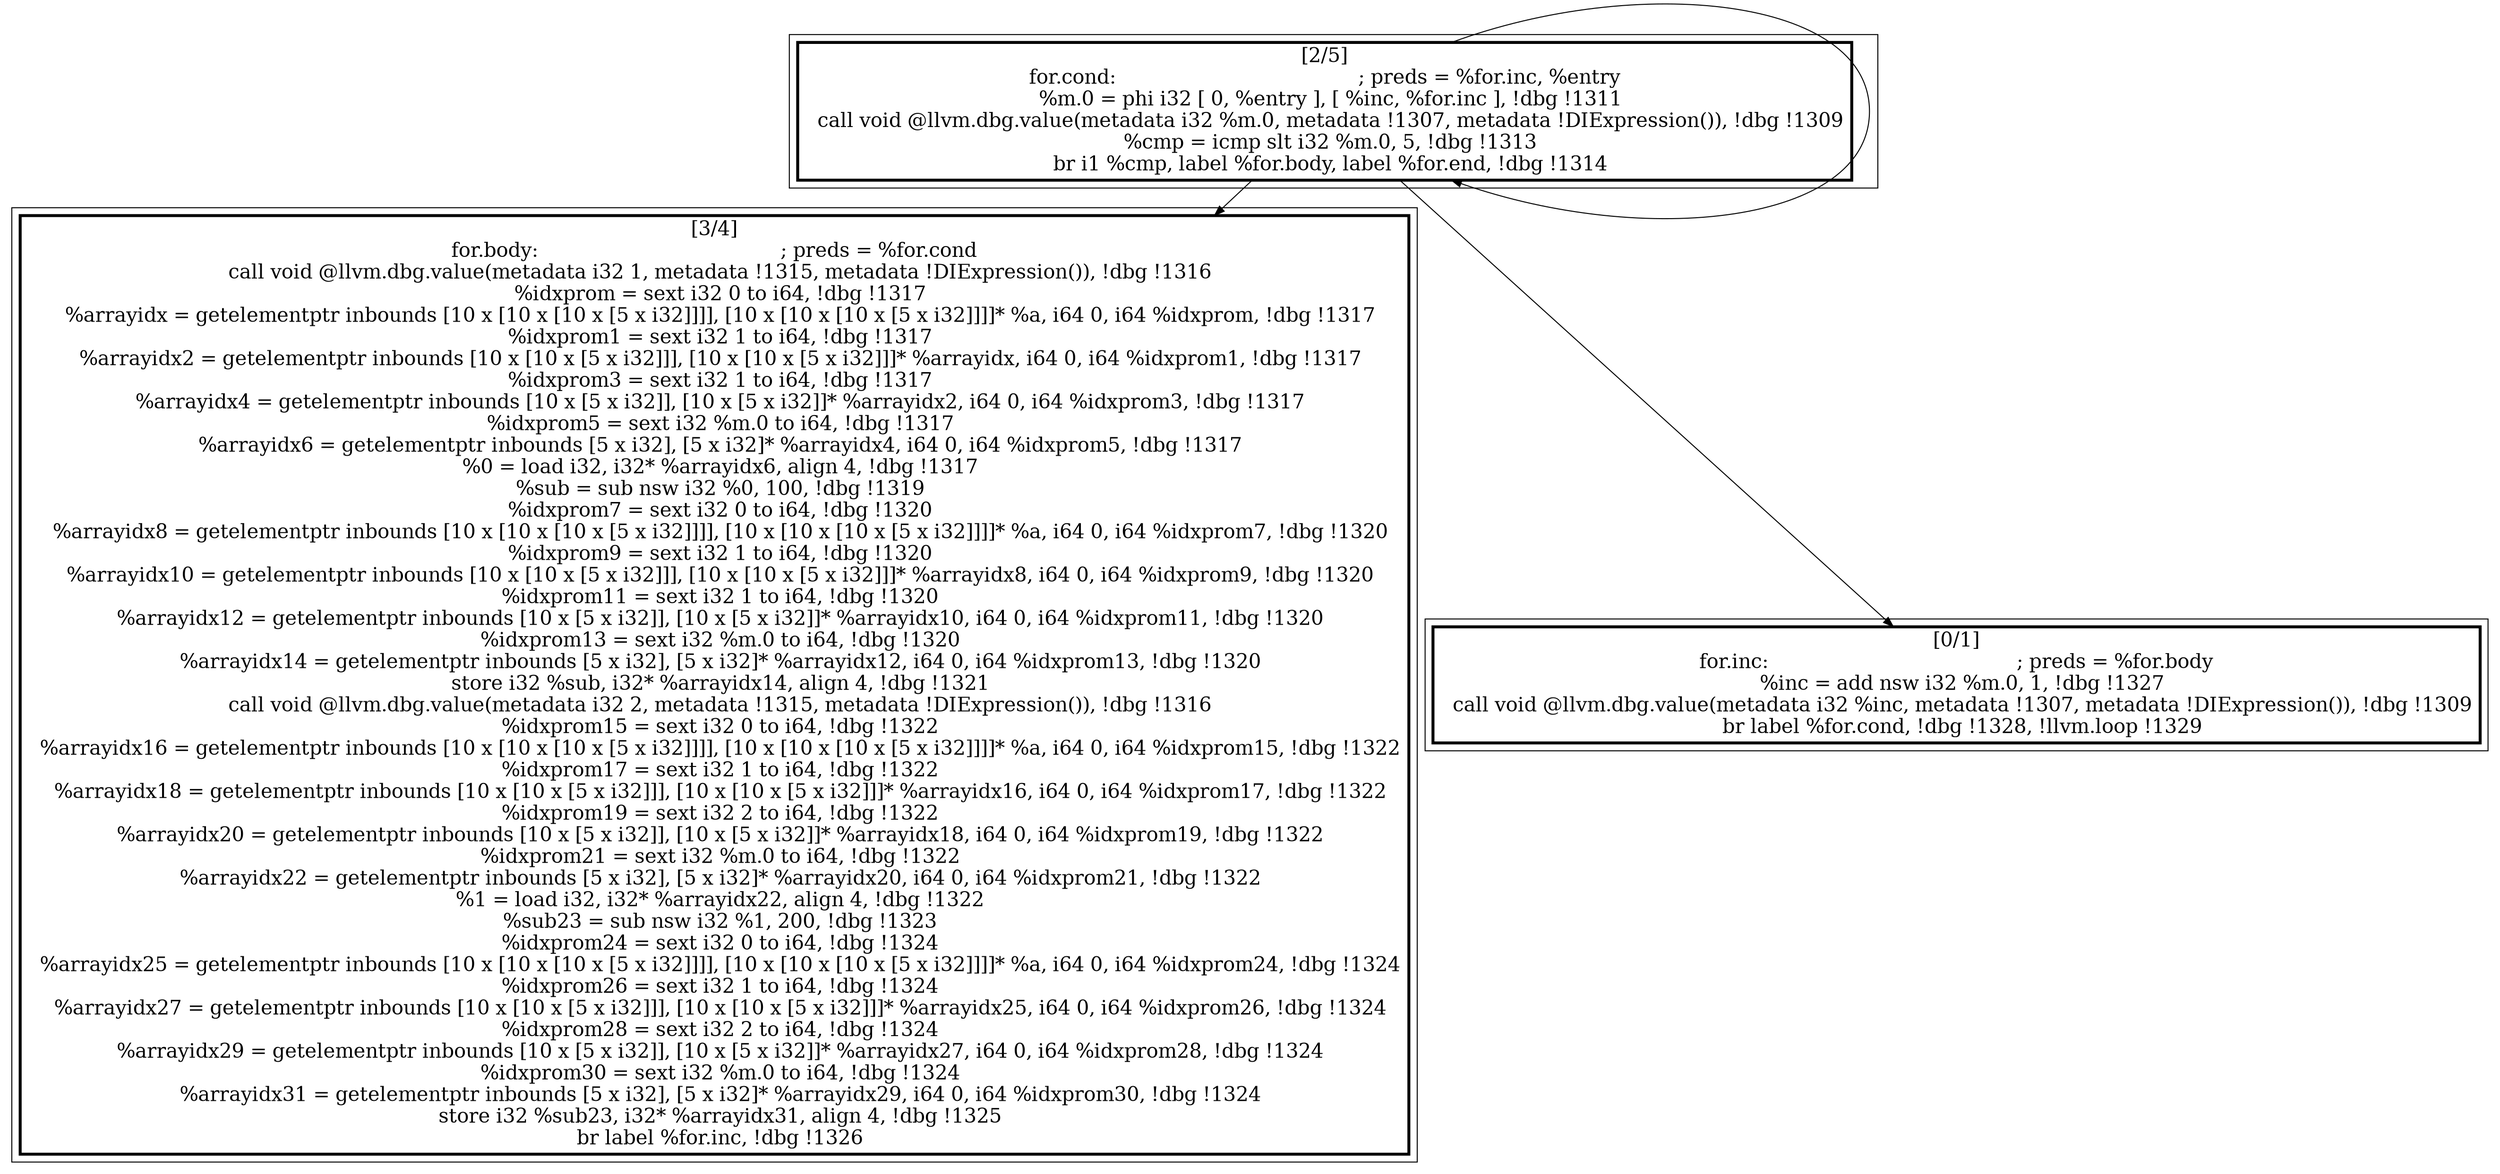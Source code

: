 
digraph G {



node43->node43 [ ]
node43->node44 [ ]
node43->node42 [ ]


subgraph cluster2 {


node44 [penwidth=3.0,fontsize=20,shape=rectangle,label="[3/4]
for.body:                                         ; preds = %for.cond
  call void @llvm.dbg.value(metadata i32 1, metadata !1315, metadata !DIExpression()), !dbg !1316
  %idxprom = sext i32 0 to i64, !dbg !1317
  %arrayidx = getelementptr inbounds [10 x [10 x [10 x [5 x i32]]]], [10 x [10 x [10 x [5 x i32]]]]* %a, i64 0, i64 %idxprom, !dbg !1317
  %idxprom1 = sext i32 1 to i64, !dbg !1317
  %arrayidx2 = getelementptr inbounds [10 x [10 x [5 x i32]]], [10 x [10 x [5 x i32]]]* %arrayidx, i64 0, i64 %idxprom1, !dbg !1317
  %idxprom3 = sext i32 1 to i64, !dbg !1317
  %arrayidx4 = getelementptr inbounds [10 x [5 x i32]], [10 x [5 x i32]]* %arrayidx2, i64 0, i64 %idxprom3, !dbg !1317
  %idxprom5 = sext i32 %m.0 to i64, !dbg !1317
  %arrayidx6 = getelementptr inbounds [5 x i32], [5 x i32]* %arrayidx4, i64 0, i64 %idxprom5, !dbg !1317
  %0 = load i32, i32* %arrayidx6, align 4, !dbg !1317
  %sub = sub nsw i32 %0, 100, !dbg !1319
  %idxprom7 = sext i32 0 to i64, !dbg !1320
  %arrayidx8 = getelementptr inbounds [10 x [10 x [10 x [5 x i32]]]], [10 x [10 x [10 x [5 x i32]]]]* %a, i64 0, i64 %idxprom7, !dbg !1320
  %idxprom9 = sext i32 1 to i64, !dbg !1320
  %arrayidx10 = getelementptr inbounds [10 x [10 x [5 x i32]]], [10 x [10 x [5 x i32]]]* %arrayidx8, i64 0, i64 %idxprom9, !dbg !1320
  %idxprom11 = sext i32 1 to i64, !dbg !1320
  %arrayidx12 = getelementptr inbounds [10 x [5 x i32]], [10 x [5 x i32]]* %arrayidx10, i64 0, i64 %idxprom11, !dbg !1320
  %idxprom13 = sext i32 %m.0 to i64, !dbg !1320
  %arrayidx14 = getelementptr inbounds [5 x i32], [5 x i32]* %arrayidx12, i64 0, i64 %idxprom13, !dbg !1320
  store i32 %sub, i32* %arrayidx14, align 4, !dbg !1321
  call void @llvm.dbg.value(metadata i32 2, metadata !1315, metadata !DIExpression()), !dbg !1316
  %idxprom15 = sext i32 0 to i64, !dbg !1322
  %arrayidx16 = getelementptr inbounds [10 x [10 x [10 x [5 x i32]]]], [10 x [10 x [10 x [5 x i32]]]]* %a, i64 0, i64 %idxprom15, !dbg !1322
  %idxprom17 = sext i32 1 to i64, !dbg !1322
  %arrayidx18 = getelementptr inbounds [10 x [10 x [5 x i32]]], [10 x [10 x [5 x i32]]]* %arrayidx16, i64 0, i64 %idxprom17, !dbg !1322
  %idxprom19 = sext i32 2 to i64, !dbg !1322
  %arrayidx20 = getelementptr inbounds [10 x [5 x i32]], [10 x [5 x i32]]* %arrayidx18, i64 0, i64 %idxprom19, !dbg !1322
  %idxprom21 = sext i32 %m.0 to i64, !dbg !1322
  %arrayidx22 = getelementptr inbounds [5 x i32], [5 x i32]* %arrayidx20, i64 0, i64 %idxprom21, !dbg !1322
  %1 = load i32, i32* %arrayidx22, align 4, !dbg !1322
  %sub23 = sub nsw i32 %1, 200, !dbg !1323
  %idxprom24 = sext i32 0 to i64, !dbg !1324
  %arrayidx25 = getelementptr inbounds [10 x [10 x [10 x [5 x i32]]]], [10 x [10 x [10 x [5 x i32]]]]* %a, i64 0, i64 %idxprom24, !dbg !1324
  %idxprom26 = sext i32 1 to i64, !dbg !1324
  %arrayidx27 = getelementptr inbounds [10 x [10 x [5 x i32]]], [10 x [10 x [5 x i32]]]* %arrayidx25, i64 0, i64 %idxprom26, !dbg !1324
  %idxprom28 = sext i32 2 to i64, !dbg !1324
  %arrayidx29 = getelementptr inbounds [10 x [5 x i32]], [10 x [5 x i32]]* %arrayidx27, i64 0, i64 %idxprom28, !dbg !1324
  %idxprom30 = sext i32 %m.0 to i64, !dbg !1324
  %arrayidx31 = getelementptr inbounds [5 x i32], [5 x i32]* %arrayidx29, i64 0, i64 %idxprom30, !dbg !1324
  store i32 %sub23, i32* %arrayidx31, align 4, !dbg !1325
  br label %for.inc, !dbg !1326
" ]



}

subgraph cluster0 {


node42 [penwidth=3.0,fontsize=20,shape=rectangle,label="[0/1]
for.inc:                                          ; preds = %for.body
  %inc = add nsw i32 %m.0, 1, !dbg !1327
  call void @llvm.dbg.value(metadata i32 %inc, metadata !1307, metadata !DIExpression()), !dbg !1309
  br label %for.cond, !dbg !1328, !llvm.loop !1329
" ]



}

subgraph cluster1 {


node43 [penwidth=3.0,fontsize=20,shape=rectangle,label="[2/5]
for.cond:                                         ; preds = %for.inc, %entry
  %m.0 = phi i32 [ 0, %entry ], [ %inc, %for.inc ], !dbg !1311
  call void @llvm.dbg.value(metadata i32 %m.0, metadata !1307, metadata !DIExpression()), !dbg !1309
  %cmp = icmp slt i32 %m.0, 5, !dbg !1313
  br i1 %cmp, label %for.body, label %for.end, !dbg !1314
" ]



}

}
